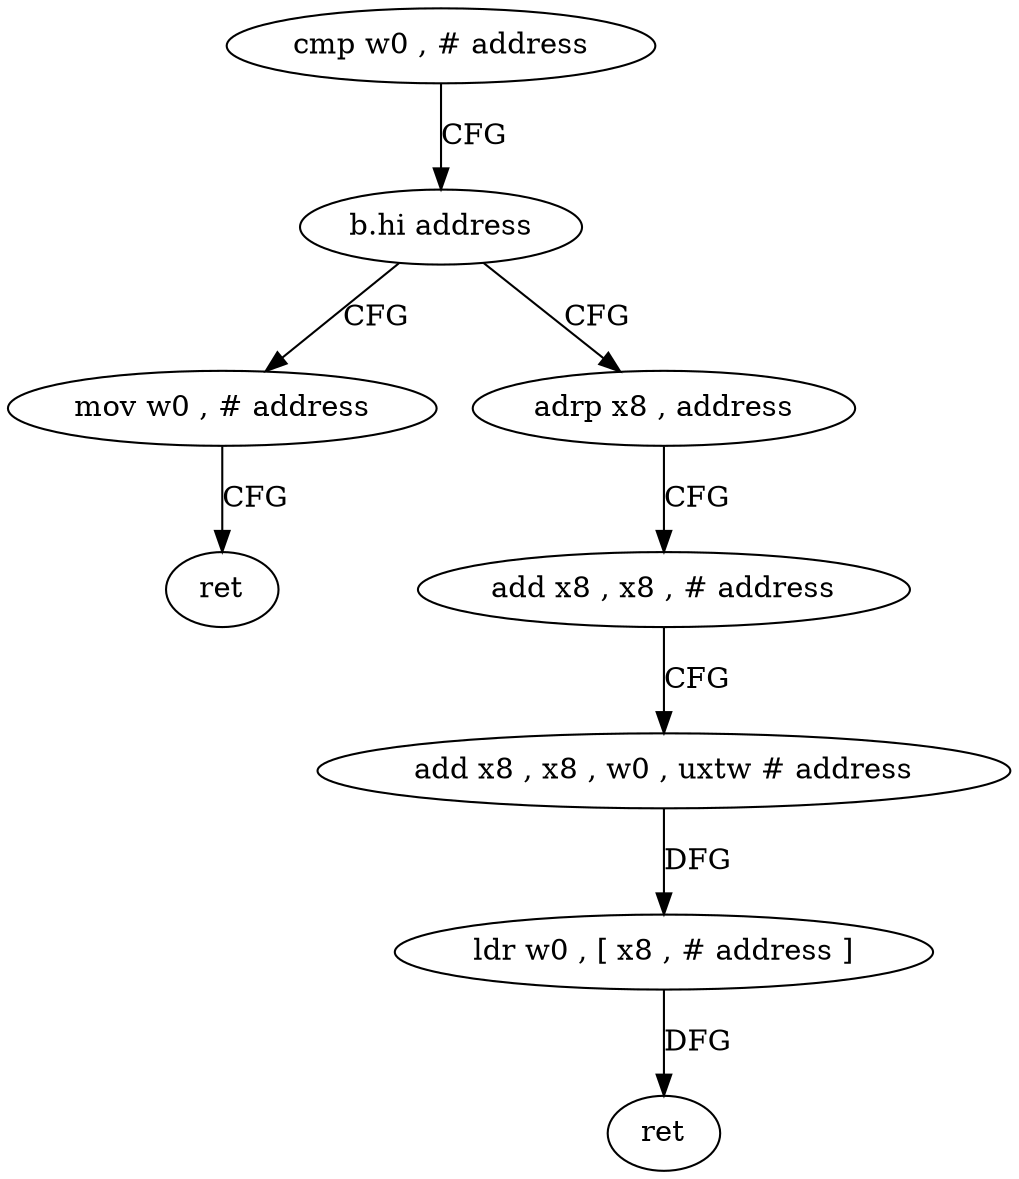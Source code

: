 digraph "func" {
"4264840" [label = "cmp w0 , # address" ]
"4264844" [label = "b.hi address" ]
"4264868" [label = "mov w0 , # address" ]
"4264848" [label = "adrp x8 , address" ]
"4264872" [label = "ret" ]
"4264852" [label = "add x8 , x8 , # address" ]
"4264856" [label = "add x8 , x8 , w0 , uxtw # address" ]
"4264860" [label = "ldr w0 , [ x8 , # address ]" ]
"4264864" [label = "ret" ]
"4264840" -> "4264844" [ label = "CFG" ]
"4264844" -> "4264868" [ label = "CFG" ]
"4264844" -> "4264848" [ label = "CFG" ]
"4264868" -> "4264872" [ label = "CFG" ]
"4264848" -> "4264852" [ label = "CFG" ]
"4264852" -> "4264856" [ label = "CFG" ]
"4264856" -> "4264860" [ label = "DFG" ]
"4264860" -> "4264864" [ label = "DFG" ]
}

